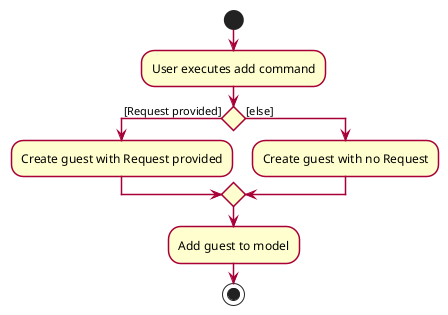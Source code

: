 @startuml
skinparam activity {
    ArrowColor #A80036
    BackgroundColor #FEFECE
    BorderColor #A80036
    BorderThickness 1.5
}
start
:User executes add command;
if () then ([Request provided])
    :Create guest with Request provided;
else ([else])
    :Create guest with no Request;
endif
:Add guest to model;
stop

@enduml
